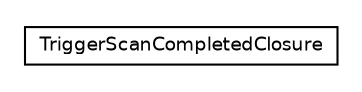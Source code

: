 #!/usr/local/bin/dot
#
# Class diagram 
# Generated by UmlGraph version 4.6 (http://www.spinellis.gr/sw/umlgraph)
#

digraph G {
	edge [fontname="Helvetica",fontsize=10,labelfontname="Helvetica",labelfontsize=10];
	node [fontname="Helvetica",fontsize=10,shape=plaintext];
	// org.apache.archiva.repository.scanner.functors.TriggerScanCompletedClosure
	c4968 [label=<<table border="0" cellborder="1" cellspacing="0" cellpadding="2" port="p" href="./TriggerScanCompletedClosure.html">
		<tr><td><table border="0" cellspacing="0" cellpadding="1">
			<tr><td> TriggerScanCompletedClosure </td></tr>
		</table></td></tr>
		</table>>, fontname="Helvetica", fontcolor="black", fontsize=9.0];
}


